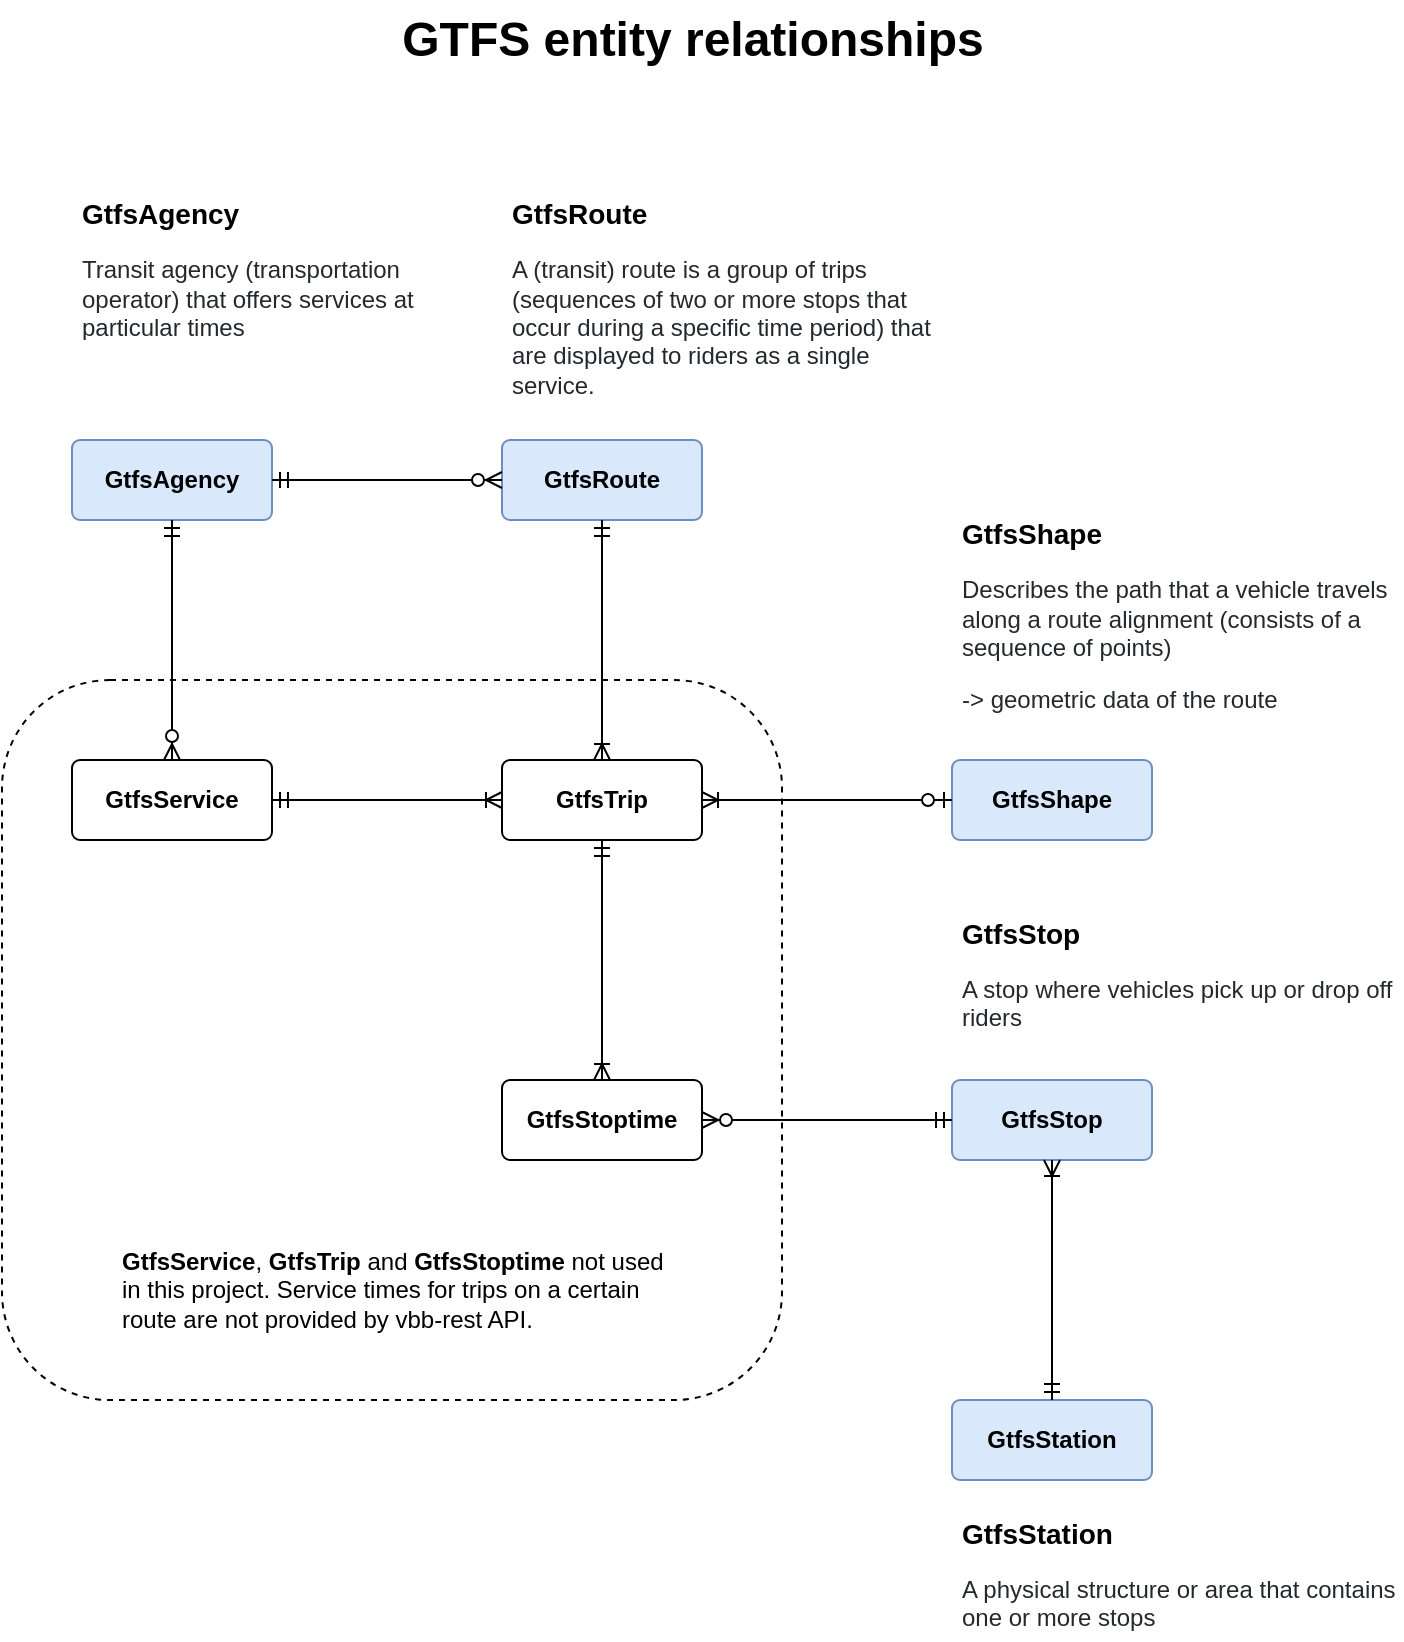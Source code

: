<mxfile version="12.9.9" type="device"><diagram id="cp8aQe-6FQ1V5zr41E-A" name="Page-1"><mxGraphModel dx="1422" dy="800" grid="1" gridSize="10" guides="1" tooltips="1" connect="1" arrows="1" fold="1" page="1" pageScale="1" pageWidth="850" pageHeight="1100" math="0" shadow="0"><root><mxCell id="0"/><mxCell id="1" parent="0"/><mxCell id="BIqcf3ffqVANT5Hvb-3E-31" value="" style="rounded=1;whiteSpace=wrap;html=1;dashed=1;fillColor=none;" parent="1" vertex="1"><mxGeometry x="75" y="360" width="390" height="360" as="geometry"/></mxCell><mxCell id="cqV0tO1Tr33XPFr5I7Fu-1" value="&lt;b&gt;GtfsAgency&lt;/b&gt;" style="rounded=1;arcSize=10;whiteSpace=wrap;html=1;align=center;fillColor=#dae8fc;strokeColor=#6c8ebf;" parent="1" vertex="1"><mxGeometry x="110" y="240" width="100" height="40" as="geometry"/></mxCell><mxCell id="cqV0tO1Tr33XPFr5I7Fu-2" value="&lt;b&gt;GtfsRoute&lt;/b&gt;" style="rounded=1;arcSize=10;whiteSpace=wrap;html=1;align=center;fillColor=#dae8fc;strokeColor=#6c8ebf;" parent="1" vertex="1"><mxGeometry x="325" y="240" width="100" height="40" as="geometry"/></mxCell><mxCell id="cqV0tO1Tr33XPFr5I7Fu-3" value="GtfsTrip" style="rounded=1;arcSize=10;whiteSpace=wrap;html=1;align=center;fontStyle=1" parent="1" vertex="1"><mxGeometry x="325" y="400" width="100" height="40" as="geometry"/></mxCell><mxCell id="cqV0tO1Tr33XPFr5I7Fu-5" value="&lt;b&gt;GtfsShape&lt;/b&gt;" style="rounded=1;arcSize=10;whiteSpace=wrap;html=1;align=center;fillColor=#dae8fc;strokeColor=#6c8ebf;" parent="1" vertex="1"><mxGeometry x="550" y="400" width="100" height="40" as="geometry"/></mxCell><mxCell id="cqV0tO1Tr33XPFr5I7Fu-6" value="GtfsStoptime" style="rounded=1;arcSize=10;whiteSpace=wrap;html=1;align=center;fontStyle=1" parent="1" vertex="1"><mxGeometry x="325" y="560" width="100" height="40" as="geometry"/></mxCell><mxCell id="cqV0tO1Tr33XPFr5I7Fu-7" value="&lt;b&gt;GtfsStation&lt;/b&gt;" style="rounded=1;arcSize=10;whiteSpace=wrap;html=1;align=center;fillColor=#dae8fc;strokeColor=#6c8ebf;" parent="1" vertex="1"><mxGeometry x="550" y="720" width="100" height="40" as="geometry"/></mxCell><mxCell id="cqV0tO1Tr33XPFr5I7Fu-8" value="&lt;b&gt;GtfsStop&lt;/b&gt;" style="rounded=1;arcSize=10;whiteSpace=wrap;html=1;align=center;fillColor=#dae8fc;strokeColor=#6c8ebf;" parent="1" vertex="1"><mxGeometry x="550" y="560" width="100" height="40" as="geometry"/></mxCell><mxCell id="cqV0tO1Tr33XPFr5I7Fu-9" value="GtfsService" style="rounded=1;arcSize=10;whiteSpace=wrap;html=1;align=center;fontStyle=1" parent="1" vertex="1"><mxGeometry x="110" y="400" width="100" height="40" as="geometry"/></mxCell><mxCell id="cqV0tO1Tr33XPFr5I7Fu-10" value="GTFS entity relationships" style="text;strokeColor=none;fillColor=none;html=1;fontSize=24;fontStyle=1;verticalAlign=middle;align=center;" parent="1" vertex="1"><mxGeometry x="370" y="20" width="100" height="40" as="geometry"/></mxCell><mxCell id="BIqcf3ffqVANT5Hvb-3E-14" value="" style="edgeStyle=entityRelationEdgeStyle;fontSize=12;html=1;endArrow=ERzeroToMany;startArrow=ERmandOne;entryX=0;entryY=0.5;entryDx=0;entryDy=0;exitX=1;exitY=0.5;exitDx=0;exitDy=0;" parent="1" source="cqV0tO1Tr33XPFr5I7Fu-1" target="cqV0tO1Tr33XPFr5I7Fu-2" edge="1"><mxGeometry width="100" height="100" relative="1" as="geometry"><mxPoint x="320" y="550" as="sourcePoint"/><mxPoint x="420" y="450" as="targetPoint"/></mxGeometry></mxCell><mxCell id="BIqcf3ffqVANT5Hvb-3E-15" value="" style="edgeStyle=orthogonalEdgeStyle;fontSize=12;html=1;endArrow=ERzeroToMany;startArrow=ERmandOne;exitX=0.5;exitY=1;exitDx=0;exitDy=0;entryX=0.5;entryY=0;entryDx=0;entryDy=0;" parent="1" source="cqV0tO1Tr33XPFr5I7Fu-1" target="cqV0tO1Tr33XPFr5I7Fu-9" edge="1"><mxGeometry width="100" height="100" relative="1" as="geometry"><mxPoint x="320" y="550" as="sourcePoint"/><mxPoint x="420" y="450" as="targetPoint"/></mxGeometry></mxCell><mxCell id="BIqcf3ffqVANT5Hvb-3E-16" value="" style="edgeStyle=entityRelationEdgeStyle;fontSize=12;html=1;endArrow=ERoneToMany;startArrow=ERmandOne;exitX=1;exitY=0.5;exitDx=0;exitDy=0;entryX=0;entryY=0.5;entryDx=0;entryDy=0;" parent="1" source="cqV0tO1Tr33XPFr5I7Fu-9" target="cqV0tO1Tr33XPFr5I7Fu-3" edge="1"><mxGeometry width="100" height="100" relative="1" as="geometry"><mxPoint x="320" y="550" as="sourcePoint"/><mxPoint x="420" y="450" as="targetPoint"/></mxGeometry></mxCell><mxCell id="BIqcf3ffqVANT5Hvb-3E-17" value="" style="edgeStyle=orthogonalEdgeStyle;fontSize=12;html=1;endArrow=ERoneToMany;startArrow=ERzeroToOne;exitX=0;exitY=0.5;exitDx=0;exitDy=0;entryX=1;entryY=0.5;entryDx=0;entryDy=0;" parent="1" source="cqV0tO1Tr33XPFr5I7Fu-5" target="cqV0tO1Tr33XPFr5I7Fu-3" edge="1"><mxGeometry width="100" height="100" relative="1" as="geometry"><mxPoint x="320" y="550" as="sourcePoint"/><mxPoint x="420" y="450" as="targetPoint"/></mxGeometry></mxCell><mxCell id="BIqcf3ffqVANT5Hvb-3E-18" value="" style="edgeStyle=orthogonalEdgeStyle;fontSize=12;html=1;endArrow=ERoneToMany;startArrow=ERmandOne;exitX=0.5;exitY=1;exitDx=0;exitDy=0;entryX=0.5;entryY=0;entryDx=0;entryDy=0;" parent="1" source="cqV0tO1Tr33XPFr5I7Fu-3" target="cqV0tO1Tr33XPFr5I7Fu-6" edge="1"><mxGeometry width="100" height="100" relative="1" as="geometry"><mxPoint x="320" y="550" as="sourcePoint"/><mxPoint x="480" y="520" as="targetPoint"/></mxGeometry></mxCell><mxCell id="BIqcf3ffqVANT5Hvb-3E-19" value="" style="edgeStyle=orthogonalEdgeStyle;fontSize=12;html=1;endArrow=ERzeroToMany;startArrow=ERmandOne;entryX=1;entryY=0.5;entryDx=0;entryDy=0;exitX=0;exitY=0.5;exitDx=0;exitDy=0;" parent="1" source="cqV0tO1Tr33XPFr5I7Fu-8" target="cqV0tO1Tr33XPFr5I7Fu-6" edge="1"><mxGeometry width="100" height="100" relative="1" as="geometry"><mxPoint x="320" y="550" as="sourcePoint"/><mxPoint x="420" y="450" as="targetPoint"/></mxGeometry></mxCell><mxCell id="BIqcf3ffqVANT5Hvb-3E-20" value="" style="edgeStyle=orthogonalEdgeStyle;fontSize=12;html=1;endArrow=ERoneToMany;startArrow=ERmandOne;entryX=0.5;entryY=1;entryDx=0;entryDy=0;exitX=0.5;exitY=0;exitDx=0;exitDy=0;" parent="1" source="cqV0tO1Tr33XPFr5I7Fu-7" target="cqV0tO1Tr33XPFr5I7Fu-8" edge="1"><mxGeometry width="100" height="100" relative="1" as="geometry"><mxPoint x="320" y="550" as="sourcePoint"/><mxPoint x="420" y="450" as="targetPoint"/></mxGeometry></mxCell><mxCell id="BIqcf3ffqVANT5Hvb-3E-21" value="" style="edgeStyle=orthogonalEdgeStyle;fontSize=12;html=1;endArrow=ERoneToMany;startArrow=ERmandOne;entryX=0.5;entryY=0;entryDx=0;entryDy=0;exitX=0.5;exitY=1;exitDx=0;exitDy=0;" parent="1" source="cqV0tO1Tr33XPFr5I7Fu-2" target="cqV0tO1Tr33XPFr5I7Fu-3" edge="1"><mxGeometry width="100" height="100" relative="1" as="geometry"><mxPoint x="320" y="550" as="sourcePoint"/><mxPoint x="420" y="450" as="targetPoint"/></mxGeometry></mxCell><mxCell id="BIqcf3ffqVANT5Hvb-3E-23" value="&lt;h1 style=&quot;font-size: 14px&quot;&gt;&lt;font style=&quot;font-size: 14px&quot;&gt;&lt;b style=&quot;text-align: center&quot;&gt;&lt;font style=&quot;font-size: 14px&quot;&gt;GtfsAgency&lt;/font&gt;&lt;/b&gt;&lt;br&gt;&lt;/font&gt;&lt;/h1&gt;&lt;p&gt;&lt;span style=&quot;color: rgb(36 , 41 , 46) ; font-family: , &amp;#34;blinkmacsystemfont&amp;#34; , &amp;#34;segoe ui&amp;#34; , &amp;#34;helvetica&amp;#34; , &amp;#34;arial&amp;#34; , sans-serif , &amp;#34;apple color emoji&amp;#34; , &amp;#34;segoe ui emoji&amp;#34; ; background-color: rgb(255 , 255 , 255)&quot;&gt;Transit agency (transportation operator) that offers services at particular times&lt;/span&gt;&lt;br&gt;&lt;/p&gt;" style="text;html=1;strokeColor=none;fillColor=none;spacing=5;spacingTop=-20;whiteSpace=wrap;overflow=hidden;rounded=0;" parent="1" vertex="1"><mxGeometry x="110" y="120" width="205" height="70" as="geometry"/></mxCell><mxCell id="BIqcf3ffqVANT5Hvb-3E-24" value="&lt;h1 style=&quot;font-size: 14px&quot;&gt;&lt;font style=&quot;font-size: 14px&quot;&gt;&lt;b style=&quot;text-align: center&quot;&gt;&lt;font style=&quot;font-size: 14px&quot;&gt;GtfsRoute&lt;/font&gt;&lt;/b&gt;&lt;br&gt;&lt;/font&gt;&lt;/h1&gt;&lt;p&gt;&lt;span style=&quot;color: rgb(36 , 41 , 46) ; background-color: rgb(255 , 255 , 255)&quot;&gt;&lt;font style=&quot;font-size: 12px&quot;&gt;A (transit) route is a group of trips (sequences of two or more stops that occur during a specific time period) that are displayed to riders as a single service.&lt;/font&gt;&lt;/span&gt;&lt;br&gt;&lt;/p&gt;" style="text;html=1;strokeColor=none;fillColor=none;spacing=5;spacingTop=-20;whiteSpace=wrap;overflow=hidden;rounded=0;" parent="1" vertex="1"><mxGeometry x="325" y="120" width="220" height="100" as="geometry"/></mxCell><mxCell id="BIqcf3ffqVANT5Hvb-3E-25" value="&lt;h1 style=&quot;font-size: 14px&quot;&gt;&lt;font style=&quot;font-size: 14px&quot;&gt;&lt;b style=&quot;text-align: center&quot;&gt;&lt;font style=&quot;font-size: 14px&quot;&gt;GtfsShape&lt;/font&gt;&lt;/b&gt;&lt;br&gt;&lt;/font&gt;&lt;/h1&gt;&lt;p&gt;&lt;span style=&quot;color: rgb(36 , 41 , 46) ; font-family: , &amp;#34;blinkmacsystemfont&amp;#34; , &amp;#34;segoe ui&amp;#34; , &amp;#34;helvetica&amp;#34; , &amp;#34;arial&amp;#34; , sans-serif , &amp;#34;apple color emoji&amp;#34; , &amp;#34;segoe ui emoji&amp;#34; ; background-color: rgb(255 , 255 , 255)&quot;&gt;Describes the path that a vehicle travels along a route alignment (consists of a sequence of points)&amp;nbsp;&lt;/span&gt;&lt;/p&gt;&lt;p&gt;&lt;span style=&quot;color: rgb(36 , 41 , 46) ; font-family: , &amp;#34;blinkmacsystemfont&amp;#34; , &amp;#34;segoe ui&amp;#34; , &amp;#34;helvetica&amp;#34; , &amp;#34;arial&amp;#34; , sans-serif , &amp;#34;apple color emoji&amp;#34; , &amp;#34;segoe ui emoji&amp;#34; ; background-color: rgb(255 , 255 , 255)&quot;&gt;-&amp;gt; geometric data of the route&lt;/span&gt;&lt;br&gt;&lt;/p&gt;" style="text;html=1;strokeColor=none;fillColor=none;spacing=5;spacingTop=-20;whiteSpace=wrap;overflow=hidden;rounded=0;" parent="1" vertex="1"><mxGeometry x="550" y="280" width="225" height="100" as="geometry"/></mxCell><mxCell id="BIqcf3ffqVANT5Hvb-3E-26" value="&lt;h1 style=&quot;font-size: 13px&quot;&gt;&lt;font style=&quot;font-size: 13px&quot;&gt;&lt;b style=&quot;text-align: center&quot;&gt;&lt;font style=&quot;font-size: 14px&quot;&gt;GtfsStop&lt;/font&gt;&lt;/b&gt;&lt;br&gt;&lt;/font&gt;&lt;/h1&gt;&lt;p&gt;&lt;span style=&quot;color: rgb(36 , 41 , 46) ; background-color: rgb(255 , 255 , 255)&quot;&gt;&lt;font style=&quot;font-size: 12px&quot;&gt;A stop where vehicles pick up or drop off riders&lt;/font&gt;&lt;/span&gt;&lt;br&gt;&lt;/p&gt;" style="text;html=1;strokeColor=none;fillColor=none;spacing=5;spacingTop=-20;whiteSpace=wrap;overflow=hidden;rounded=0;" parent="1" vertex="1"><mxGeometry x="550" y="480" width="225" height="60" as="geometry"/></mxCell><mxCell id="BIqcf3ffqVANT5Hvb-3E-27" value="&lt;h1 style=&quot;font-size: 13px&quot;&gt;&lt;font style=&quot;font-size: 13px&quot;&gt;&lt;b style=&quot;text-align: center&quot;&gt;&lt;font style=&quot;font-size: 14px&quot;&gt;GtfsStation&lt;/font&gt;&lt;/b&gt;&lt;br&gt;&lt;/font&gt;&lt;/h1&gt;&lt;p&gt;&lt;span style=&quot;color: rgb(36 , 41 , 46) ; font-family: , &amp;#34;blinkmacsystemfont&amp;#34; , &amp;#34;segoe ui&amp;#34; , &amp;#34;helvetica&amp;#34; , &amp;#34;arial&amp;#34; , sans-serif , &amp;#34;apple color emoji&amp;#34; , &amp;#34;segoe ui emoji&amp;#34; ; background-color: rgb(255 , 255 , 255)&quot;&gt;A physical structure or area that contains one or more stops&lt;/span&gt;&lt;br&gt;&lt;/p&gt;" style="text;html=1;strokeColor=none;fillColor=none;spacing=5;spacingTop=-20;whiteSpace=wrap;overflow=hidden;rounded=0;" parent="1" vertex="1"><mxGeometry x="550" y="780" width="225" height="60" as="geometry"/></mxCell><mxCell id="BIqcf3ffqVANT5Hvb-3E-32" value="&lt;b&gt;GtfsService&lt;/b&gt;,&lt;b&gt; GtfsTrip &lt;/b&gt;and &lt;b&gt;GtfsStoptime&lt;/b&gt;&amp;nbsp;not used in this project. Service times for trips on a certain route are not provided by vbb-rest API." style="text;html=1;strokeColor=none;fillColor=none;align=left;verticalAlign=middle;whiteSpace=wrap;rounded=0;dashed=1;" parent="1" vertex="1"><mxGeometry x="132.5" y="630" width="275" height="70" as="geometry"/></mxCell></root></mxGraphModel></diagram></mxfile>